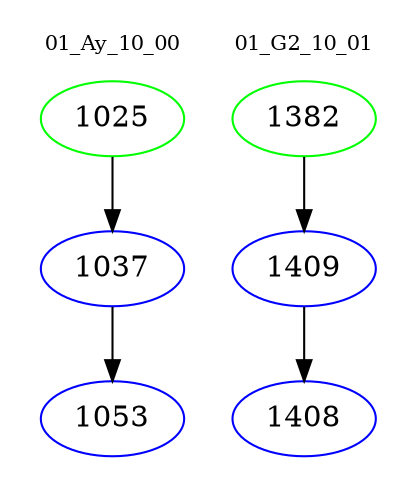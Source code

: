 digraph{
subgraph cluster_0 {
color = white
label = "01_Ay_10_00";
fontsize=10;
T0_1025 [label="1025", color="green"]
T0_1025 -> T0_1037 [color="black"]
T0_1037 [label="1037", color="blue"]
T0_1037 -> T0_1053 [color="black"]
T0_1053 [label="1053", color="blue"]
}
subgraph cluster_1 {
color = white
label = "01_G2_10_01";
fontsize=10;
T1_1382 [label="1382", color="green"]
T1_1382 -> T1_1409 [color="black"]
T1_1409 [label="1409", color="blue"]
T1_1409 -> T1_1408 [color="black"]
T1_1408 [label="1408", color="blue"]
}
}
